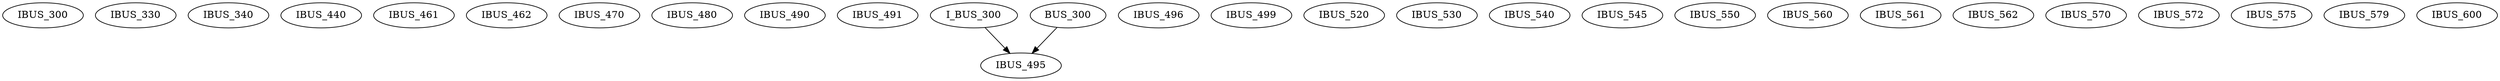 digraph G {
    IBUS_300;
    IBUS_330;
    IBUS_340;
    IBUS_440;
    IBUS_461;
    IBUS_462;
    IBUS_470;
    IBUS_480;
    IBUS_490;
    IBUS_491;
    edge [color=black];
    I_BUS_300 -> IBUS_495;
    BUS_300 -> IBUS_495;
    IBUS_496;
    IBUS_499;
    IBUS_520;
    IBUS_530;
    IBUS_540;
    IBUS_545;
    IBUS_550;
    IBUS_560;
    IBUS_561;
    IBUS_562;
    IBUS_570;
    IBUS_572;
    IBUS_575;
    IBUS_579;
    IBUS_600;
}
